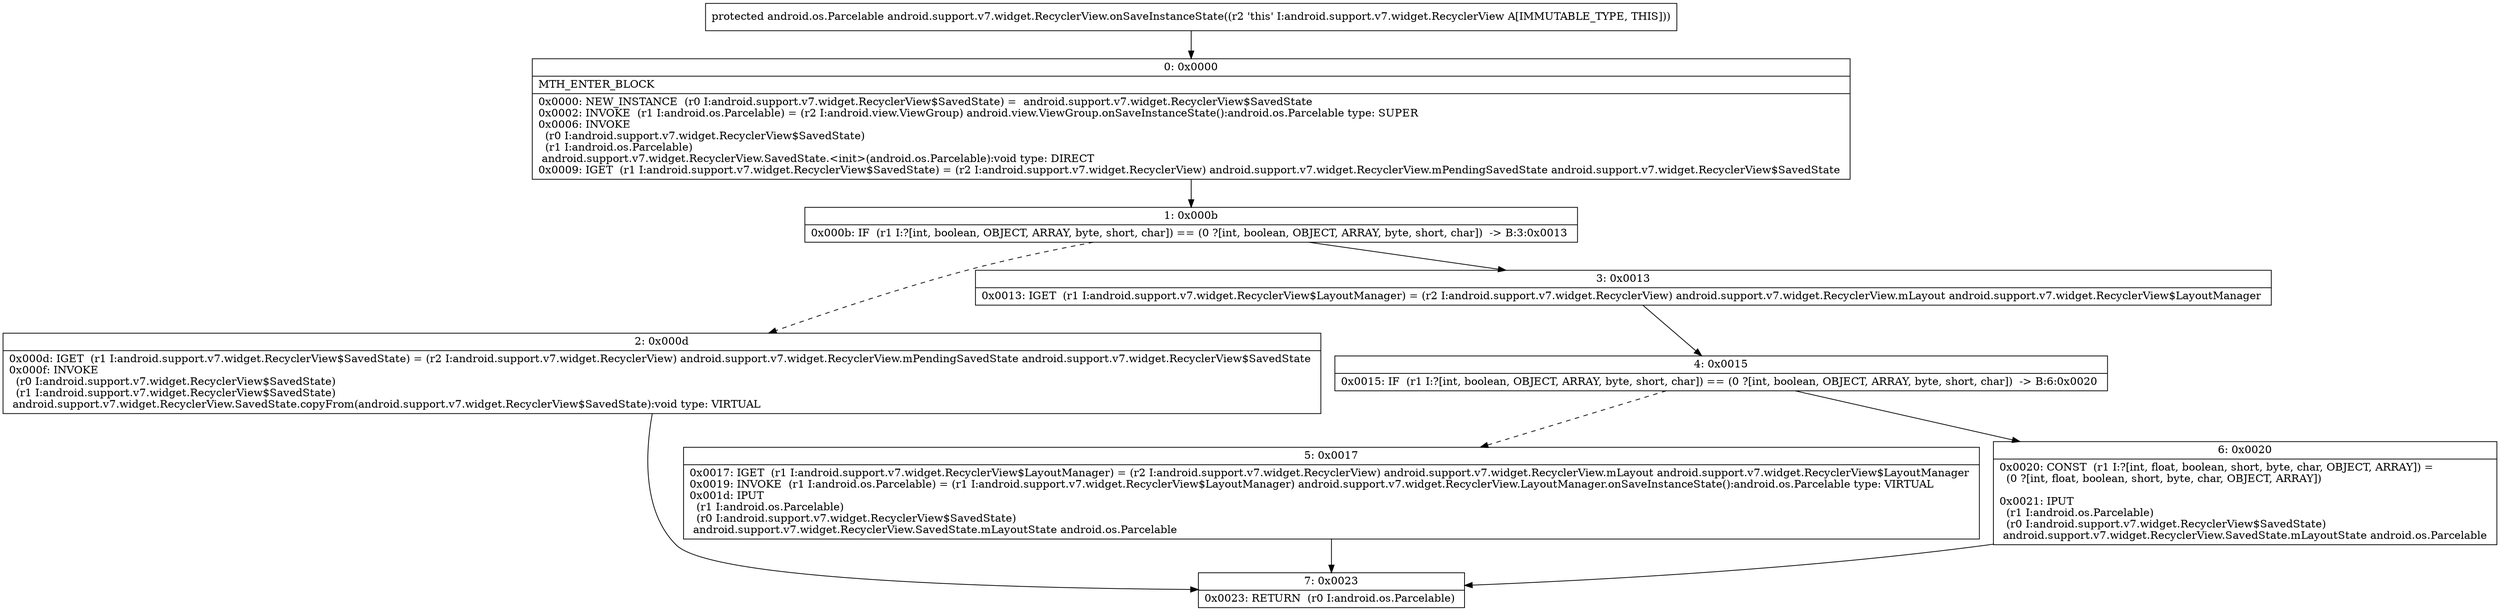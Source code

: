digraph "CFG forandroid.support.v7.widget.RecyclerView.onSaveInstanceState()Landroid\/os\/Parcelable;" {
Node_0 [shape=record,label="{0\:\ 0x0000|MTH_ENTER_BLOCK\l|0x0000: NEW_INSTANCE  (r0 I:android.support.v7.widget.RecyclerView$SavedState) =  android.support.v7.widget.RecyclerView$SavedState \l0x0002: INVOKE  (r1 I:android.os.Parcelable) = (r2 I:android.view.ViewGroup) android.view.ViewGroup.onSaveInstanceState():android.os.Parcelable type: SUPER \l0x0006: INVOKE  \l  (r0 I:android.support.v7.widget.RecyclerView$SavedState)\l  (r1 I:android.os.Parcelable)\l android.support.v7.widget.RecyclerView.SavedState.\<init\>(android.os.Parcelable):void type: DIRECT \l0x0009: IGET  (r1 I:android.support.v7.widget.RecyclerView$SavedState) = (r2 I:android.support.v7.widget.RecyclerView) android.support.v7.widget.RecyclerView.mPendingSavedState android.support.v7.widget.RecyclerView$SavedState \l}"];
Node_1 [shape=record,label="{1\:\ 0x000b|0x000b: IF  (r1 I:?[int, boolean, OBJECT, ARRAY, byte, short, char]) == (0 ?[int, boolean, OBJECT, ARRAY, byte, short, char])  \-\> B:3:0x0013 \l}"];
Node_2 [shape=record,label="{2\:\ 0x000d|0x000d: IGET  (r1 I:android.support.v7.widget.RecyclerView$SavedState) = (r2 I:android.support.v7.widget.RecyclerView) android.support.v7.widget.RecyclerView.mPendingSavedState android.support.v7.widget.RecyclerView$SavedState \l0x000f: INVOKE  \l  (r0 I:android.support.v7.widget.RecyclerView$SavedState)\l  (r1 I:android.support.v7.widget.RecyclerView$SavedState)\l android.support.v7.widget.RecyclerView.SavedState.copyFrom(android.support.v7.widget.RecyclerView$SavedState):void type: VIRTUAL \l}"];
Node_3 [shape=record,label="{3\:\ 0x0013|0x0013: IGET  (r1 I:android.support.v7.widget.RecyclerView$LayoutManager) = (r2 I:android.support.v7.widget.RecyclerView) android.support.v7.widget.RecyclerView.mLayout android.support.v7.widget.RecyclerView$LayoutManager \l}"];
Node_4 [shape=record,label="{4\:\ 0x0015|0x0015: IF  (r1 I:?[int, boolean, OBJECT, ARRAY, byte, short, char]) == (0 ?[int, boolean, OBJECT, ARRAY, byte, short, char])  \-\> B:6:0x0020 \l}"];
Node_5 [shape=record,label="{5\:\ 0x0017|0x0017: IGET  (r1 I:android.support.v7.widget.RecyclerView$LayoutManager) = (r2 I:android.support.v7.widget.RecyclerView) android.support.v7.widget.RecyclerView.mLayout android.support.v7.widget.RecyclerView$LayoutManager \l0x0019: INVOKE  (r1 I:android.os.Parcelable) = (r1 I:android.support.v7.widget.RecyclerView$LayoutManager) android.support.v7.widget.RecyclerView.LayoutManager.onSaveInstanceState():android.os.Parcelable type: VIRTUAL \l0x001d: IPUT  \l  (r1 I:android.os.Parcelable)\l  (r0 I:android.support.v7.widget.RecyclerView$SavedState)\l android.support.v7.widget.RecyclerView.SavedState.mLayoutState android.os.Parcelable \l}"];
Node_6 [shape=record,label="{6\:\ 0x0020|0x0020: CONST  (r1 I:?[int, float, boolean, short, byte, char, OBJECT, ARRAY]) = \l  (0 ?[int, float, boolean, short, byte, char, OBJECT, ARRAY])\l \l0x0021: IPUT  \l  (r1 I:android.os.Parcelable)\l  (r0 I:android.support.v7.widget.RecyclerView$SavedState)\l android.support.v7.widget.RecyclerView.SavedState.mLayoutState android.os.Parcelable \l}"];
Node_7 [shape=record,label="{7\:\ 0x0023|0x0023: RETURN  (r0 I:android.os.Parcelable) \l}"];
MethodNode[shape=record,label="{protected android.os.Parcelable android.support.v7.widget.RecyclerView.onSaveInstanceState((r2 'this' I:android.support.v7.widget.RecyclerView A[IMMUTABLE_TYPE, THIS])) }"];
MethodNode -> Node_0;
Node_0 -> Node_1;
Node_1 -> Node_2[style=dashed];
Node_1 -> Node_3;
Node_2 -> Node_7;
Node_3 -> Node_4;
Node_4 -> Node_5[style=dashed];
Node_4 -> Node_6;
Node_5 -> Node_7;
Node_6 -> Node_7;
}

